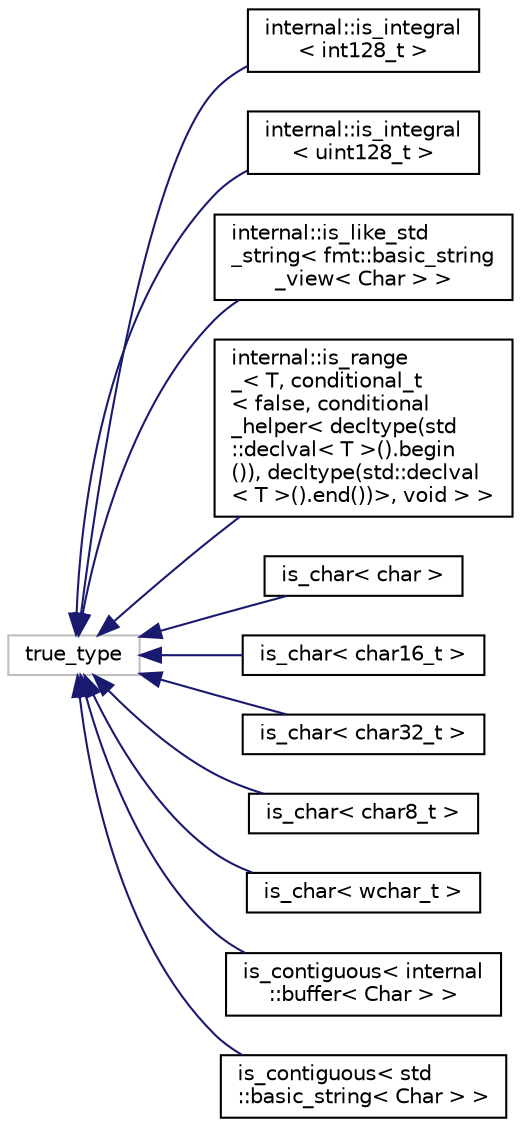 digraph "Иерархия классов. Графический вид."
{
  edge [fontname="Helvetica",fontsize="10",labelfontname="Helvetica",labelfontsize="10"];
  node [fontname="Helvetica",fontsize="10",shape=record];
  rankdir="LR";
  Node19 [label="true_type",height=0.2,width=0.4,color="grey75", fillcolor="white", style="filled"];
  Node19 -> Node0 [dir="back",color="midnightblue",fontsize="10",style="solid",fontname="Helvetica"];
  Node0 [label="internal::is_integral\l\< int128_t \>",height=0.2,width=0.4,color="black", fillcolor="white", style="filled",URL="$structinternal_1_1is__integral_3_01int128__t_01_4.html"];
  Node19 -> Node21 [dir="back",color="midnightblue",fontsize="10",style="solid",fontname="Helvetica"];
  Node21 [label="internal::is_integral\l\< uint128_t \>",height=0.2,width=0.4,color="black", fillcolor="white", style="filled",URL="$structinternal_1_1is__integral_3_01uint128__t_01_4.html"];
  Node19 -> Node22 [dir="back",color="midnightblue",fontsize="10",style="solid",fontname="Helvetica"];
  Node22 [label="internal::is_like_std\l_string\< fmt::basic_string\l_view\< Char \> \>",height=0.2,width=0.4,color="black", fillcolor="white", style="filled",URL="$structinternal_1_1is__like__std__string_3_01fmt_1_1basic__string__view_3_01Char_01_4_01_4.html"];
  Node19 -> Node23 [dir="back",color="midnightblue",fontsize="10",style="solid",fontname="Helvetica"];
  Node23 [label="internal::is_range\l_\< T, conditional_t\l\< false, conditional\l_helper\< decltype(std\l::declval\< T \>().begin\l()), decltype(std::declval\l\< T \>().end())\>, void \> \>",height=0.2,width=0.4,color="black", fillcolor="white", style="filled",URL="$structinternal_1_1is__range___3_01T_00_01conditional__t_3_01false_00_01conditional__helper_3_01ddcdd363b04da56ec70280bf106515bbc.html"];
  Node19 -> Node24 [dir="back",color="midnightblue",fontsize="10",style="solid",fontname="Helvetica"];
  Node24 [label="is_char\< char \>",height=0.2,width=0.4,color="black", fillcolor="white", style="filled",URL="$structis__char_3_01char_01_4.html"];
  Node19 -> Node25 [dir="back",color="midnightblue",fontsize="10",style="solid",fontname="Helvetica"];
  Node25 [label="is_char\< char16_t \>",height=0.2,width=0.4,color="black", fillcolor="white", style="filled",URL="$structis__char_3_01char16__t_01_4.html"];
  Node19 -> Node26 [dir="back",color="midnightblue",fontsize="10",style="solid",fontname="Helvetica"];
  Node26 [label="is_char\< char32_t \>",height=0.2,width=0.4,color="black", fillcolor="white", style="filled",URL="$structis__char_3_01char32__t_01_4.html"];
  Node19 -> Node27 [dir="back",color="midnightblue",fontsize="10",style="solid",fontname="Helvetica"];
  Node27 [label="is_char\< char8_t \>",height=0.2,width=0.4,color="black", fillcolor="white", style="filled",URL="$structis__char_3_01char8__t_01_4.html"];
  Node19 -> Node28 [dir="back",color="midnightblue",fontsize="10",style="solid",fontname="Helvetica"];
  Node28 [label="is_char\< wchar_t \>",height=0.2,width=0.4,color="black", fillcolor="white", style="filled",URL="$structis__char_3_01wchar__t_01_4.html"];
  Node19 -> Node29 [dir="back",color="midnightblue",fontsize="10",style="solid",fontname="Helvetica"];
  Node29 [label="is_contiguous\< internal\l::buffer\< Char \> \>",height=0.2,width=0.4,color="black", fillcolor="white", style="filled",URL="$structis__contiguous_3_01internal_1_1buffer_3_01Char_01_4_01_4.html"];
  Node19 -> Node30 [dir="back",color="midnightblue",fontsize="10",style="solid",fontname="Helvetica"];
  Node30 [label="is_contiguous\< std\l::basic_string\< Char \> \>",height=0.2,width=0.4,color="black", fillcolor="white", style="filled",URL="$structis__contiguous_3_01std_1_1basic__string_3_01Char_01_4_01_4.html"];
}
